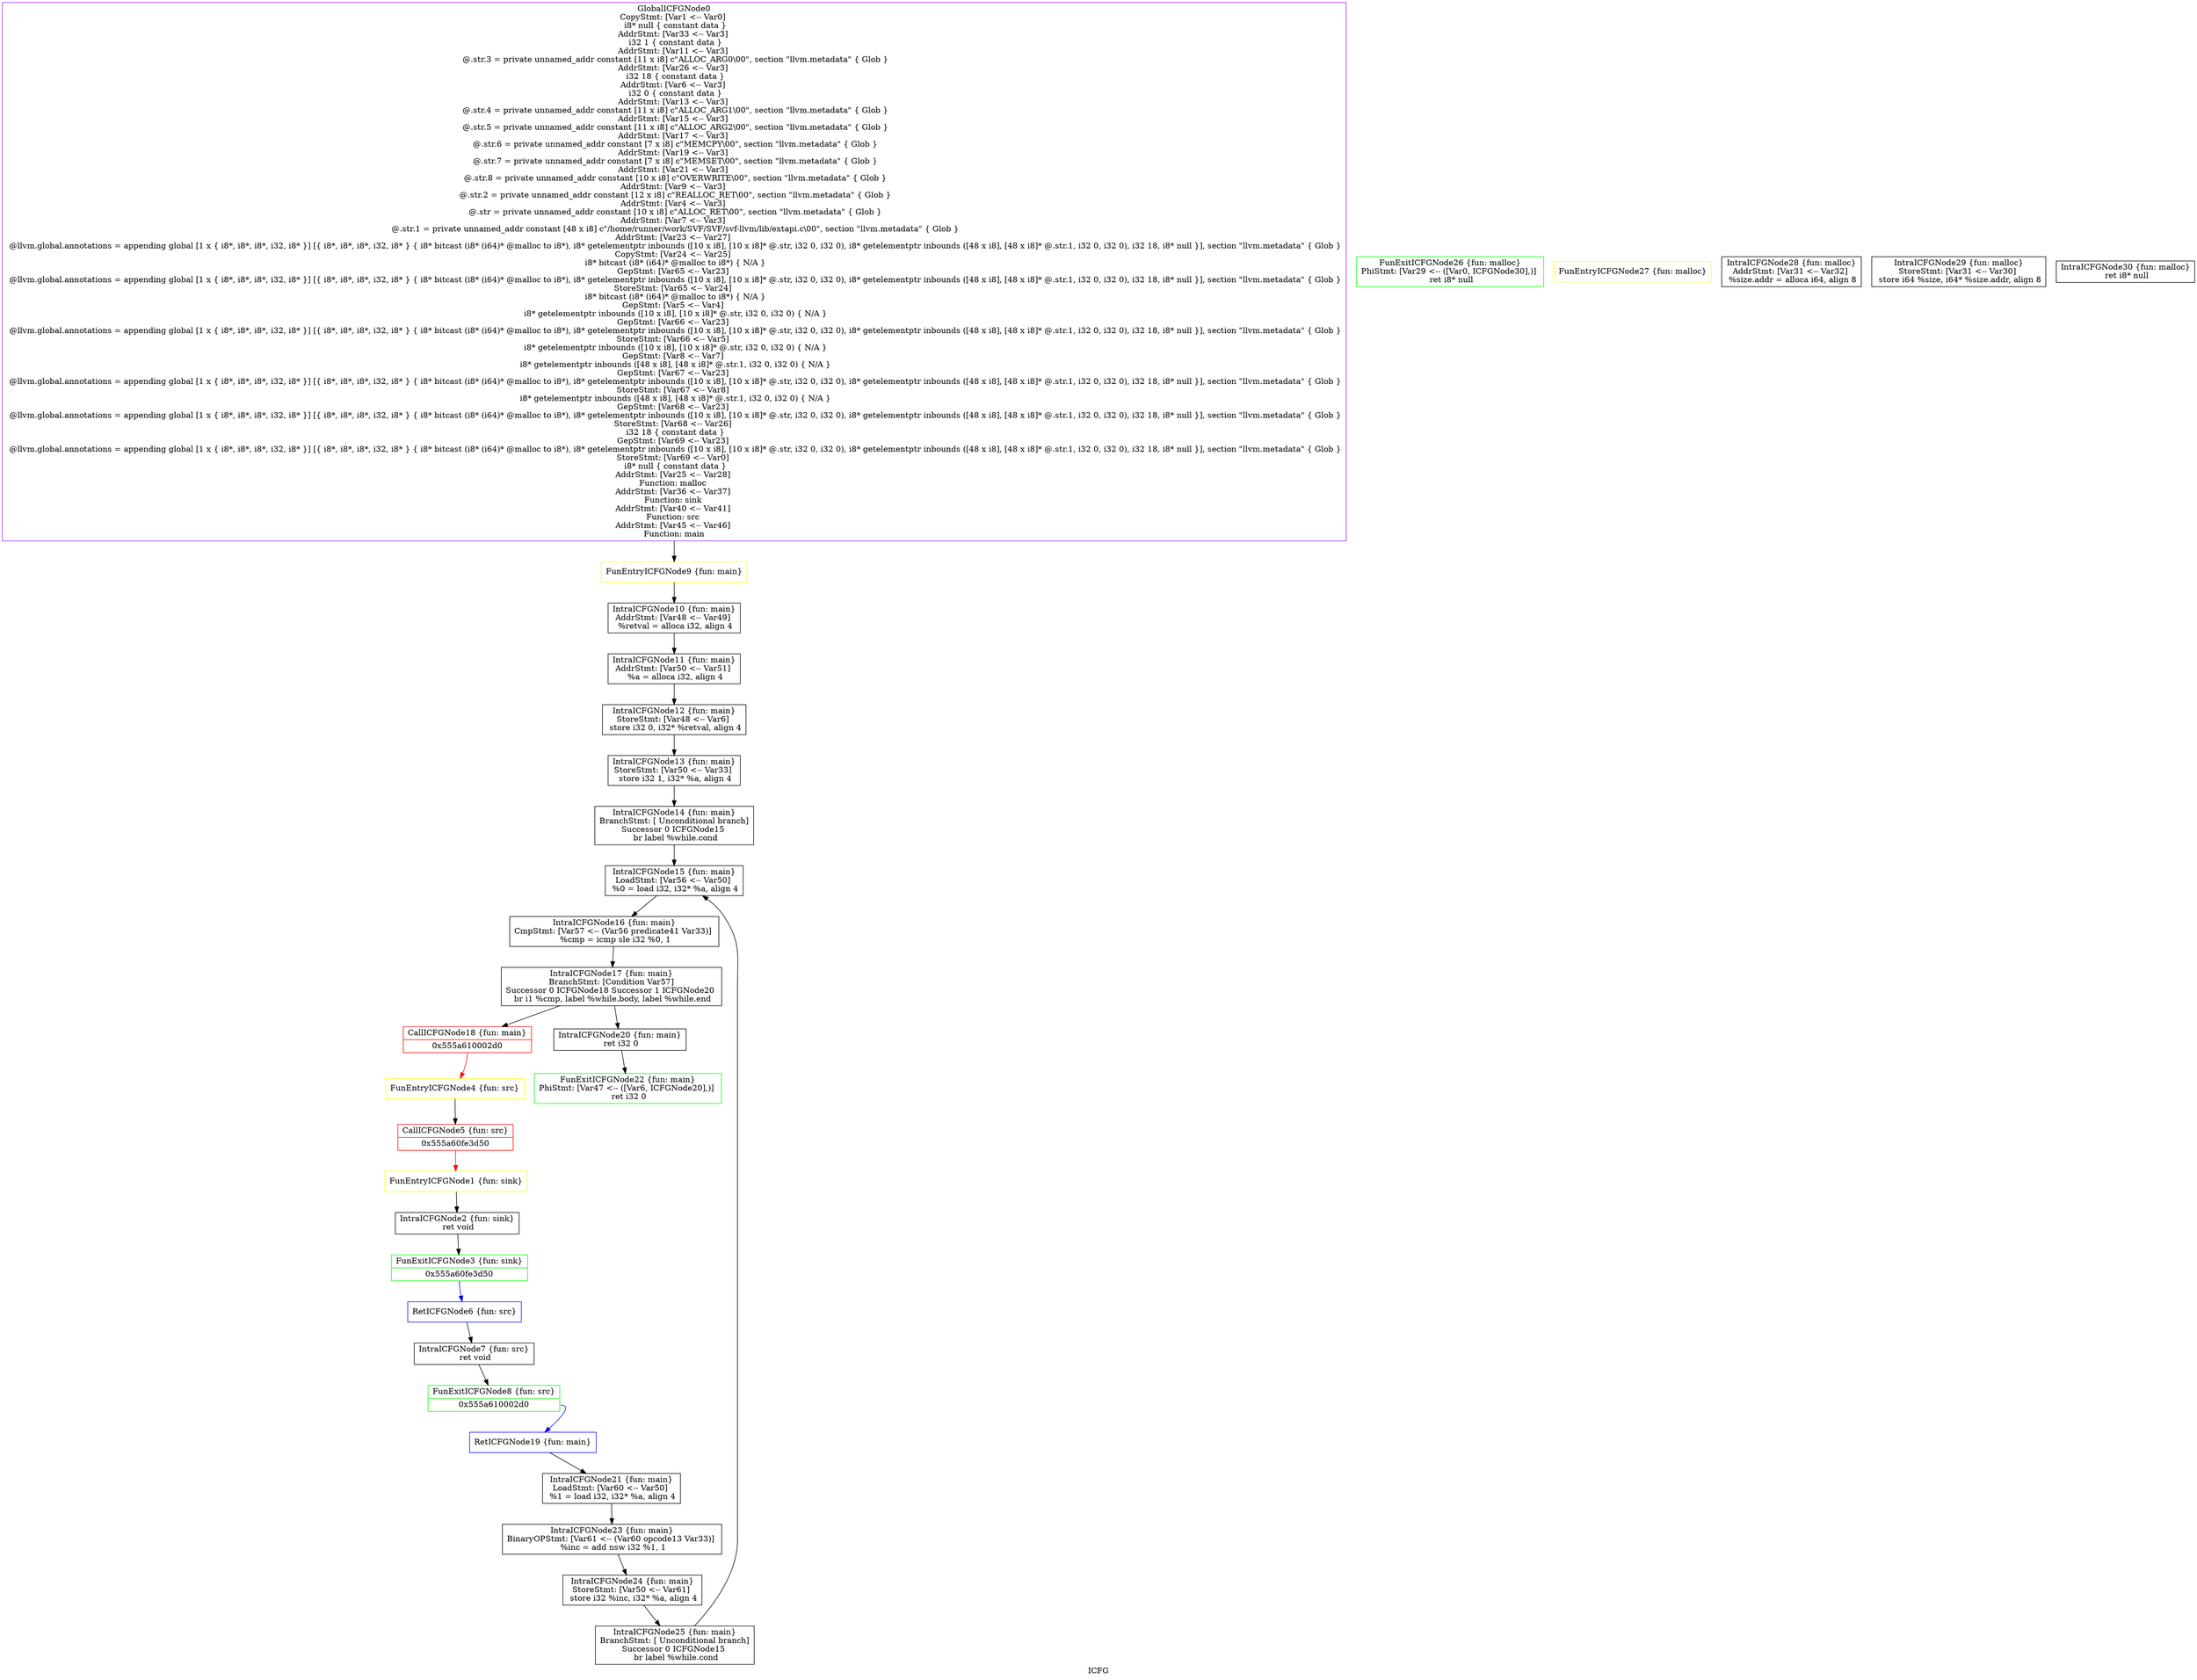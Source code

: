 digraph "ICFG" {
	label="ICFG";

	Node0x555a60ffdf30 [shape=record,color=purple,label="{GlobalICFGNode0\nCopyStmt: [Var1 \<-- Var0]  \n i8* null \{ constant data \}\nAddrStmt: [Var33 \<-- Var3]  \n i32 1 \{ constant data \}\nAddrStmt: [Var11 \<-- Var3]  \n @.str.3 = private unnamed_addr constant [11 x i8] c\"ALLOC_ARG0\\00\", section \"llvm.metadata\" \{ Glob  \}\nAddrStmt: [Var26 \<-- Var3]  \n i32 18 \{ constant data \}\nAddrStmt: [Var6 \<-- Var3]  \n i32 0 \{ constant data \}\nAddrStmt: [Var13 \<-- Var3]  \n @.str.4 = private unnamed_addr constant [11 x i8] c\"ALLOC_ARG1\\00\", section \"llvm.metadata\" \{ Glob  \}\nAddrStmt: [Var15 \<-- Var3]  \n @.str.5 = private unnamed_addr constant [11 x i8] c\"ALLOC_ARG2\\00\", section \"llvm.metadata\" \{ Glob  \}\nAddrStmt: [Var17 \<-- Var3]  \n @.str.6 = private unnamed_addr constant [7 x i8] c\"MEMCPY\\00\", section \"llvm.metadata\" \{ Glob  \}\nAddrStmt: [Var19 \<-- Var3]  \n @.str.7 = private unnamed_addr constant [7 x i8] c\"MEMSET\\00\", section \"llvm.metadata\" \{ Glob  \}\nAddrStmt: [Var21 \<-- Var3]  \n @.str.8 = private unnamed_addr constant [10 x i8] c\"OVERWRITE\\00\", section \"llvm.metadata\" \{ Glob  \}\nAddrStmt: [Var9 \<-- Var3]  \n @.str.2 = private unnamed_addr constant [12 x i8] c\"REALLOC_RET\\00\", section \"llvm.metadata\" \{ Glob  \}\nAddrStmt: [Var4 \<-- Var3]  \n @.str = private unnamed_addr constant [10 x i8] c\"ALLOC_RET\\00\", section \"llvm.metadata\" \{ Glob  \}\nAddrStmt: [Var7 \<-- Var3]  \n @.str.1 = private unnamed_addr constant [48 x i8] c\"/home/runner/work/SVF/SVF/svf-llvm/lib/extapi.c\\00\", section \"llvm.metadata\" \{ Glob  \}\nAddrStmt: [Var23 \<-- Var27]  \n @llvm.global.annotations = appending global [1 x \{ i8*, i8*, i8*, i32, i8* \}] [\{ i8*, i8*, i8*, i32, i8* \} \{ i8* bitcast (i8* (i64)* @malloc to i8*), i8* getelementptr inbounds ([10 x i8], [10 x i8]* @.str, i32 0, i32 0), i8* getelementptr inbounds ([48 x i8], [48 x i8]* @.str.1, i32 0, i32 0), i32 18, i8* null \}], section \"llvm.metadata\" \{ Glob  \}\nCopyStmt: [Var24 \<-- Var25]  \n i8* bitcast (i8* (i64)* @malloc to i8*) \{ N/A \}\nGepStmt: [Var65 \<-- Var23]  \n @llvm.global.annotations = appending global [1 x \{ i8*, i8*, i8*, i32, i8* \}] [\{ i8*, i8*, i8*, i32, i8* \} \{ i8* bitcast (i8* (i64)* @malloc to i8*), i8* getelementptr inbounds ([10 x i8], [10 x i8]* @.str, i32 0, i32 0), i8* getelementptr inbounds ([48 x i8], [48 x i8]* @.str.1, i32 0, i32 0), i32 18, i8* null \}], section \"llvm.metadata\" \{ Glob  \}\nStoreStmt: [Var65 \<-- Var24]  \n i8* bitcast (i8* (i64)* @malloc to i8*) \{ N/A \}\nGepStmt: [Var5 \<-- Var4]  \n i8* getelementptr inbounds ([10 x i8], [10 x i8]* @.str, i32 0, i32 0) \{ N/A \}\nGepStmt: [Var66 \<-- Var23]  \n @llvm.global.annotations = appending global [1 x \{ i8*, i8*, i8*, i32, i8* \}] [\{ i8*, i8*, i8*, i32, i8* \} \{ i8* bitcast (i8* (i64)* @malloc to i8*), i8* getelementptr inbounds ([10 x i8], [10 x i8]* @.str, i32 0, i32 0), i8* getelementptr inbounds ([48 x i8], [48 x i8]* @.str.1, i32 0, i32 0), i32 18, i8* null \}], section \"llvm.metadata\" \{ Glob  \}\nStoreStmt: [Var66 \<-- Var5]  \n i8* getelementptr inbounds ([10 x i8], [10 x i8]* @.str, i32 0, i32 0) \{ N/A \}\nGepStmt: [Var8 \<-- Var7]  \n i8* getelementptr inbounds ([48 x i8], [48 x i8]* @.str.1, i32 0, i32 0) \{ N/A \}\nGepStmt: [Var67 \<-- Var23]  \n @llvm.global.annotations = appending global [1 x \{ i8*, i8*, i8*, i32, i8* \}] [\{ i8*, i8*, i8*, i32, i8* \} \{ i8* bitcast (i8* (i64)* @malloc to i8*), i8* getelementptr inbounds ([10 x i8], [10 x i8]* @.str, i32 0, i32 0), i8* getelementptr inbounds ([48 x i8], [48 x i8]* @.str.1, i32 0, i32 0), i32 18, i8* null \}], section \"llvm.metadata\" \{ Glob  \}\nStoreStmt: [Var67 \<-- Var8]  \n i8* getelementptr inbounds ([48 x i8], [48 x i8]* @.str.1, i32 0, i32 0) \{ N/A \}\nGepStmt: [Var68 \<-- Var23]  \n @llvm.global.annotations = appending global [1 x \{ i8*, i8*, i8*, i32, i8* \}] [\{ i8*, i8*, i8*, i32, i8* \} \{ i8* bitcast (i8* (i64)* @malloc to i8*), i8* getelementptr inbounds ([10 x i8], [10 x i8]* @.str, i32 0, i32 0), i8* getelementptr inbounds ([48 x i8], [48 x i8]* @.str.1, i32 0, i32 0), i32 18, i8* null \}], section \"llvm.metadata\" \{ Glob  \}\nStoreStmt: [Var68 \<-- Var26]  \n i32 18 \{ constant data \}\nGepStmt: [Var69 \<-- Var23]  \n @llvm.global.annotations = appending global [1 x \{ i8*, i8*, i8*, i32, i8* \}] [\{ i8*, i8*, i8*, i32, i8* \} \{ i8* bitcast (i8* (i64)* @malloc to i8*), i8* getelementptr inbounds ([10 x i8], [10 x i8]* @.str, i32 0, i32 0), i8* getelementptr inbounds ([48 x i8], [48 x i8]* @.str.1, i32 0, i32 0), i32 18, i8* null \}], section \"llvm.metadata\" \{ Glob  \}\nStoreStmt: [Var69 \<-- Var0]  \n i8* null \{ constant data \}\nAddrStmt: [Var25 \<-- Var28]  \nFunction: malloc \nAddrStmt: [Var36 \<-- Var37]  \nFunction: sink \nAddrStmt: [Var40 \<-- Var41]  \nFunction: src \nAddrStmt: [Var45 \<-- Var46]  \nFunction: main }"];
	Node0x555a60ffdf30 -> Node0x555a60fdfb40[style=solid];
	Node0x555a6100ec90 [shape=record,color=yellow,label="{FunEntryICFGNode1 \{fun: sink\}}"];
	Node0x555a6100ec90 -> Node0x555a61040900[style=solid];
	Node0x555a61040900 [shape=record,color=black,label="{IntraICFGNode2 \{fun: sink\}\n   ret void }"];
	Node0x555a61040900 -> Node0x555a6103dba0[style=solid];
	Node0x555a6103dba0 [shape=record,color=green,label="{FunExitICFGNode3 \{fun: sink\}|{<s0>0x555a60fe3d50}}"];
	Node0x555a6103dba0:s0 -> Node0x555a60fde5f0[style=solid,color=blue];
	Node0x555a61009a00 [shape=record,color=yellow,label="{FunEntryICFGNode4 \{fun: src\}}"];
	Node0x555a61009a00 -> Node0x555a61044a20[style=solid];
	Node0x555a61044a20 [shape=record,color=red,label="{CallICFGNode5 \{fun: src\}|{<s0>0x555a60fe3d50}}"];
	Node0x555a61044a20:s0 -> Node0x555a6100ec90[style=solid,color=red];
	Node0x555a60fde5f0 [shape=record,color=blue,label="{RetICFGNode6 \{fun: src\}}"];
	Node0x555a60fde5f0 -> Node0x555a61042aa0[style=solid];
	Node0x555a61042aa0 [shape=record,color=black,label="{IntraICFGNode7 \{fun: src\}\n   ret void }"];
	Node0x555a61042aa0 -> Node0x555a61043ec0[style=solid];
	Node0x555a61043ec0 [shape=record,color=green,label="{FunExitICFGNode8 \{fun: src\}|{<s0>0x555a610002d0}}"];
	Node0x555a61043ec0:s0 -> Node0x555a60fd9ff0[style=solid,color=blue];
	Node0x555a60fdfb40 [shape=record,color=yellow,label="{FunEntryICFGNode9 \{fun: main\}}"];
	Node0x555a60fdfb40 -> Node0x555a610464b0[style=solid];
	Node0x555a610464b0 [shape=record,color=black,label="{IntraICFGNode10 \{fun: main\}\nAddrStmt: [Var48 \<-- Var49]  \n   %retval = alloca i32, align 4 }"];
	Node0x555a610464b0 -> Node0x555a610473e0[style=solid];
	Node0x555a610473e0 [shape=record,color=black,label="{IntraICFGNode11 \{fun: main\}\nAddrStmt: [Var50 \<-- Var51]  \n   %a = alloca i32, align 4 }"];
	Node0x555a610473e0 -> Node0x555a61048190[style=solid];
	Node0x555a61048190 [shape=record,color=black,label="{IntraICFGNode12 \{fun: main\}\nStoreStmt: [Var48 \<-- Var6]  \n   store i32 0, i32* %retval, align 4 }"];
	Node0x555a61048190 -> Node0x555a610487b0[style=solid];
	Node0x555a610487b0 [shape=record,color=black,label="{IntraICFGNode13 \{fun: main\}\nStoreStmt: [Var50 \<-- Var33]  \n   store i32 1, i32* %a, align 4 }"];
	Node0x555a610487b0 -> Node0x555a61048e00[style=solid];
	Node0x555a61048e00 [shape=record,color=black,label="{IntraICFGNode14 \{fun: main\}\nBranchStmt: [ Unconditional branch]\nSuccessor 0 ICFGNode15   \n   br label %while.cond }"];
	Node0x555a61048e00 -> Node0x555a6104c010[style=solid];
	Node0x555a6104c010 [shape=record,color=black,label="{IntraICFGNode15 \{fun: main\}\nLoadStmt: [Var56 \<-- Var50]  \n   %0 = load i32, i32* %a, align 4 }"];
	Node0x555a6104c010 -> Node0x555a6104d210[style=solid];
	Node0x555a6104d210 [shape=record,color=black,label="{IntraICFGNode16 \{fun: main\}\nCmpStmt: [Var57 \<-- (Var56 predicate41 Var33)]  \n   %cmp = icmp sle i32 %0, 1 }"];
	Node0x555a6104d210 -> Node0x555a6104dc00[style=solid];
	Node0x555a6104dc00 [shape=record,color=black,label="{IntraICFGNode17 \{fun: main\}\nBranchStmt: [Condition Var57]\nSuccessor 0 ICFGNode18   Successor 1 ICFGNode20   \n   br i1 %cmp, label %while.body, label %while.end }"];
	Node0x555a6104dc00 -> Node0x555a61044130[style=solid];
	Node0x555a6104dc00 -> Node0x555a6103e570[style=solid];
	Node0x555a61044130 [shape=record,color=red,label="{CallICFGNode18 \{fun: main\}|{<s0>0x555a610002d0}}"];
	Node0x555a61044130:s0 -> Node0x555a61009a00[style=solid,color=red];
	Node0x555a60fd9ff0 [shape=record,color=blue,label="{RetICFGNode19 \{fun: main\}}"];
	Node0x555a60fd9ff0 -> Node0x555a6104d310[style=solid];
	Node0x555a6103e570 [shape=record,color=black,label="{IntraICFGNode20 \{fun: main\}\n   ret i32 0 }"];
	Node0x555a6103e570 -> Node0x555a6104f060[style=solid];
	Node0x555a6104d310 [shape=record,color=black,label="{IntraICFGNode21 \{fun: main\}\nLoadStmt: [Var60 \<-- Var50]  \n   %1 = load i32, i32* %a, align 4 }"];
	Node0x555a6104d310 -> Node0x555a6104dab0[style=solid];
	Node0x555a6104f060 [shape=record,color=green,label="{FunExitICFGNode22 \{fun: main\}\nPhiStmt: [Var47 \<-- ([Var6, ICFGNode20],)]  \n   ret i32 0 }"];
	Node0x555a6104dab0 [shape=record,color=black,label="{IntraICFGNode23 \{fun: main\}\nBinaryOPStmt: [Var61 \<-- (Var60 opcode13 Var33)]  \n   %inc = add nsw i32 %1, 1 }"];
	Node0x555a6104dab0 -> Node0x555a60ffe060[style=solid];
	Node0x555a60ffe060 [shape=record,color=black,label="{IntraICFGNode24 \{fun: main\}\nStoreStmt: [Var50 \<-- Var61]  \n   store i32 %inc, i32* %a, align 4 }"];
	Node0x555a60ffe060 -> Node0x555a6103ec00[style=solid];
	Node0x555a6103ec00 [shape=record,color=black,label="{IntraICFGNode25 \{fun: main\}\nBranchStmt: [ Unconditional branch]\nSuccessor 0 ICFGNode15   \n   br label %while.cond }"];
	Node0x555a6103ec00 -> Node0x555a6104c010[style=solid];
	Node0x555a60ffa110 [shape=record,color=green,label="{FunExitICFGNode26 \{fun: malloc\}\nPhiStmt: [Var29 \<-- ([Var0, ICFGNode30],)]  \n   ret i8* null }"];
	Node0x555a60fd1540 [shape=record,color=yellow,label="{FunEntryICFGNode27 \{fun: malloc\}}"];
	Node0x555a60fe8ff0 [shape=record,color=black,label="{IntraICFGNode28 \{fun: malloc\}\nAddrStmt: [Var31 \<-- Var32]  \n   %size.addr = alloca i64, align 8 }"];
	Node0x555a60ff4da0 [shape=record,color=black,label="{IntraICFGNode29 \{fun: malloc\}\nStoreStmt: [Var31 \<-- Var30]  \n   store i64 %size, i64* %size.addr, align 8 }"];
	Node0x555a60ff0580 [shape=record,color=black,label="{IntraICFGNode30 \{fun: malloc\}\n   ret i8* null }"];
}
